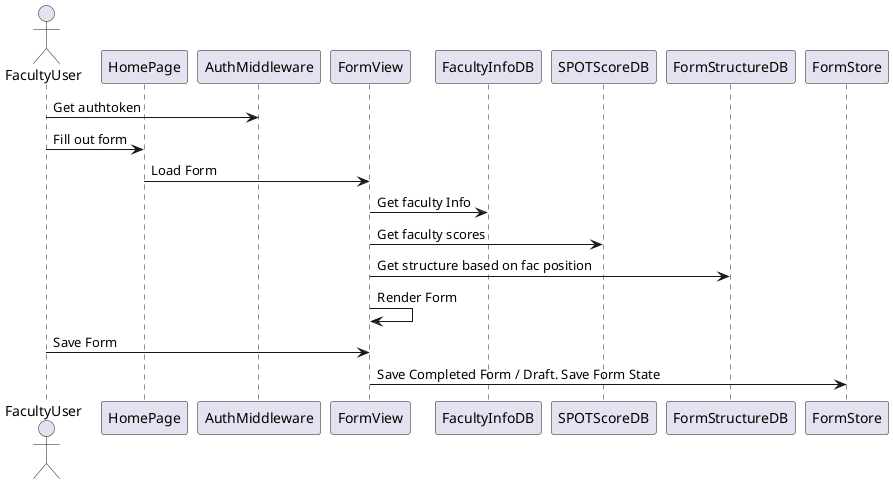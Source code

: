 @startuml
actor FacultyUser
participant HomePage
participant AuthMiddleware
participant FormView
participant FacultyInfoDB
participant SPOTScoreDB
participant FormStructureDB
participant FormStore

FacultyUser -> AuthMiddleware: Get authtoken
FacultyUser -> HomePage: Fill out form
HomePage -> FormView: Load Form
FormView -> FacultyInfoDB: Get faculty Info
FormView -> SPOTScoreDB: Get faculty scores
FormView -> FormStructureDB: Get structure based on fac position
FormView -> FormView: Render Form
FacultyUser -> FormView: Save Form
FormView -> FormStore: Save Completed Form / Draft. Save Form State

@enduml